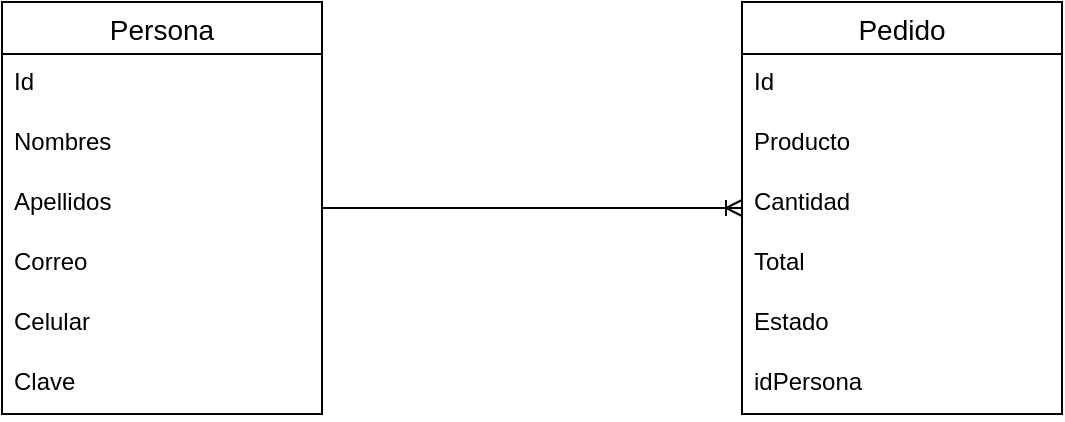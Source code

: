 <mxfile version="15.6.8" type="github"><diagram id="uOcOwSKx-PQWD836Lxfz" name="Page-1"><mxGraphModel dx="868" dy="460" grid="1" gridSize="10" guides="1" tooltips="1" connect="1" arrows="1" fold="1" page="1" pageScale="1" pageWidth="850" pageHeight="1100" math="0" shadow="0"><root><mxCell id="0"/><mxCell id="1" parent="0"/><mxCell id="gJ58eRvLbR3AAYZZ3PvV-1" value="Persona" style="swimlane;fontStyle=0;childLayout=stackLayout;horizontal=1;startSize=26;horizontalStack=0;resizeParent=1;resizeParentMax=0;resizeLast=0;collapsible=1;marginBottom=0;align=center;fontSize=14;fillColor=default;strokeColor=default;fontColor=default;" parent="1" vertex="1"><mxGeometry x="140" y="130" width="160" height="206" as="geometry"/></mxCell><mxCell id="gJ58eRvLbR3AAYZZ3PvV-2" value="Id" style="text;strokeColor=none;fillColor=none;spacingLeft=4;spacingRight=4;overflow=hidden;rotatable=0;points=[[0,0.5],[1,0.5]];portConstraint=eastwest;fontSize=12;fontColor=default;" parent="gJ58eRvLbR3AAYZZ3PvV-1" vertex="1"><mxGeometry y="26" width="160" height="30" as="geometry"/></mxCell><mxCell id="gJ58eRvLbR3AAYZZ3PvV-3" value="Nombres" style="text;strokeColor=none;fillColor=none;spacingLeft=4;spacingRight=4;overflow=hidden;rotatable=0;points=[[0,0.5],[1,0.5]];portConstraint=eastwest;fontSize=12;fontColor=default;" parent="gJ58eRvLbR3AAYZZ3PvV-1" vertex="1"><mxGeometry y="56" width="160" height="30" as="geometry"/></mxCell><mxCell id="gJ58eRvLbR3AAYZZ3PvV-4" value="Apellidos" style="text;strokeColor=none;fillColor=none;spacingLeft=4;spacingRight=4;overflow=hidden;rotatable=0;points=[[0,0.5],[1,0.5]];portConstraint=eastwest;fontSize=12;fontColor=default;" parent="gJ58eRvLbR3AAYZZ3PvV-1" vertex="1"><mxGeometry y="86" width="160" height="30" as="geometry"/></mxCell><mxCell id="gJ58eRvLbR3AAYZZ3PvV-9" value="Correo" style="text;strokeColor=none;fillColor=none;spacingLeft=4;spacingRight=4;overflow=hidden;rotatable=0;points=[[0,0.5],[1,0.5]];portConstraint=eastwest;fontSize=12;fontColor=default;" parent="gJ58eRvLbR3AAYZZ3PvV-1" vertex="1"><mxGeometry y="116" width="160" height="30" as="geometry"/></mxCell><mxCell id="gJ58eRvLbR3AAYZZ3PvV-10" value="Celular" style="text;strokeColor=none;fillColor=none;spacingLeft=4;spacingRight=4;overflow=hidden;rotatable=0;points=[[0,0.5],[1,0.5]];portConstraint=eastwest;fontSize=12;fontColor=default;" parent="gJ58eRvLbR3AAYZZ3PvV-1" vertex="1"><mxGeometry y="146" width="160" height="30" as="geometry"/></mxCell><mxCell id="gJ58eRvLbR3AAYZZ3PvV-11" value="Clave" style="text;strokeColor=none;fillColor=none;spacingLeft=4;spacingRight=4;overflow=hidden;rotatable=0;points=[[0,0.5],[1,0.5]];portConstraint=eastwest;fontSize=12;fontColor=default;" parent="gJ58eRvLbR3AAYZZ3PvV-1" vertex="1"><mxGeometry y="176" width="160" height="30" as="geometry"/></mxCell><mxCell id="gJ58eRvLbR3AAYZZ3PvV-5" value="Pedido" style="swimlane;fontStyle=0;childLayout=stackLayout;horizontal=1;startSize=26;horizontalStack=0;resizeParent=1;resizeParentMax=0;resizeLast=0;collapsible=1;marginBottom=0;align=center;fontSize=14;fontColor=default;fillColor=default;strokeColor=default;" parent="1" vertex="1"><mxGeometry x="510" y="130" width="160" height="206" as="geometry"/></mxCell><mxCell id="gJ58eRvLbR3AAYZZ3PvV-6" value="Id" style="text;strokeColor=none;fillColor=none;spacingLeft=4;spacingRight=4;overflow=hidden;rotatable=0;points=[[0,0.5],[1,0.5]];portConstraint=eastwest;fontSize=12;fontColor=default;" parent="gJ58eRvLbR3AAYZZ3PvV-5" vertex="1"><mxGeometry y="26" width="160" height="30" as="geometry"/></mxCell><mxCell id="gJ58eRvLbR3AAYZZ3PvV-7" value="Producto" style="text;strokeColor=none;fillColor=none;spacingLeft=4;spacingRight=4;overflow=hidden;rotatable=0;points=[[0,0.5],[1,0.5]];portConstraint=eastwest;fontSize=12;fontColor=default;" parent="gJ58eRvLbR3AAYZZ3PvV-5" vertex="1"><mxGeometry y="56" width="160" height="30" as="geometry"/></mxCell><mxCell id="gJ58eRvLbR3AAYZZ3PvV-8" value="Cantidad" style="text;strokeColor=none;fillColor=none;spacingLeft=4;spacingRight=4;overflow=hidden;rotatable=0;points=[[0,0.5],[1,0.5]];portConstraint=eastwest;fontSize=12;fontColor=default;" parent="gJ58eRvLbR3AAYZZ3PvV-5" vertex="1"><mxGeometry y="86" width="160" height="30" as="geometry"/></mxCell><mxCell id="gJ58eRvLbR3AAYZZ3PvV-13" value="Total" style="text;strokeColor=none;fillColor=none;spacingLeft=4;spacingRight=4;overflow=hidden;rotatable=0;points=[[0,0.5],[1,0.5]];portConstraint=eastwest;fontSize=12;fontColor=default;" parent="gJ58eRvLbR3AAYZZ3PvV-5" vertex="1"><mxGeometry y="116" width="160" height="30" as="geometry"/></mxCell><mxCell id="gJ58eRvLbR3AAYZZ3PvV-14" value="Estado" style="text;strokeColor=none;fillColor=none;spacingLeft=4;spacingRight=4;overflow=hidden;rotatable=0;points=[[0,0.5],[1,0.5]];portConstraint=eastwest;fontSize=12;fontColor=default;" parent="gJ58eRvLbR3AAYZZ3PvV-5" vertex="1"><mxGeometry y="146" width="160" height="30" as="geometry"/></mxCell><mxCell id="gJ58eRvLbR3AAYZZ3PvV-15" value="idPersona" style="text;strokeColor=none;fillColor=none;spacingLeft=4;spacingRight=4;overflow=hidden;rotatable=0;points=[[0,0.5],[1,0.5]];portConstraint=eastwest;fontSize=12;fontColor=default;" parent="gJ58eRvLbR3AAYZZ3PvV-5" vertex="1"><mxGeometry y="176" width="160" height="30" as="geometry"/></mxCell><mxCell id="ug-sttshBNy3WVxi4dtc-1" value="" style="edgeStyle=entityRelationEdgeStyle;fontSize=12;html=1;endArrow=ERoneToMany;rounded=0;" edge="1" parent="1" source="gJ58eRvLbR3AAYZZ3PvV-1" target="gJ58eRvLbR3AAYZZ3PvV-5"><mxGeometry width="100" height="100" relative="1" as="geometry"><mxPoint x="370" y="290" as="sourcePoint"/><mxPoint x="470" y="190" as="targetPoint"/></mxGeometry></mxCell></root></mxGraphModel></diagram></mxfile>